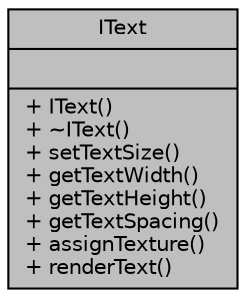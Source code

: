 digraph "IText"
{
 // LATEX_PDF_SIZE
  edge [fontname="Helvetica",fontsize="10",labelfontname="Helvetica",labelfontsize="10"];
  node [fontname="Helvetica",fontsize="10",shape=record];
  Node1 [label="{IText\n||+ IText()\l+ ~IText()\l+ setTextSize()\l+ getTextWidth()\l+ getTextHeight()\l+ getTextSpacing()\l+ assignTexture()\l+ renderText()\l}",height=0.2,width=0.4,color="black", fillcolor="grey75", style="filled", fontcolor="black",tooltip=" "];
}
